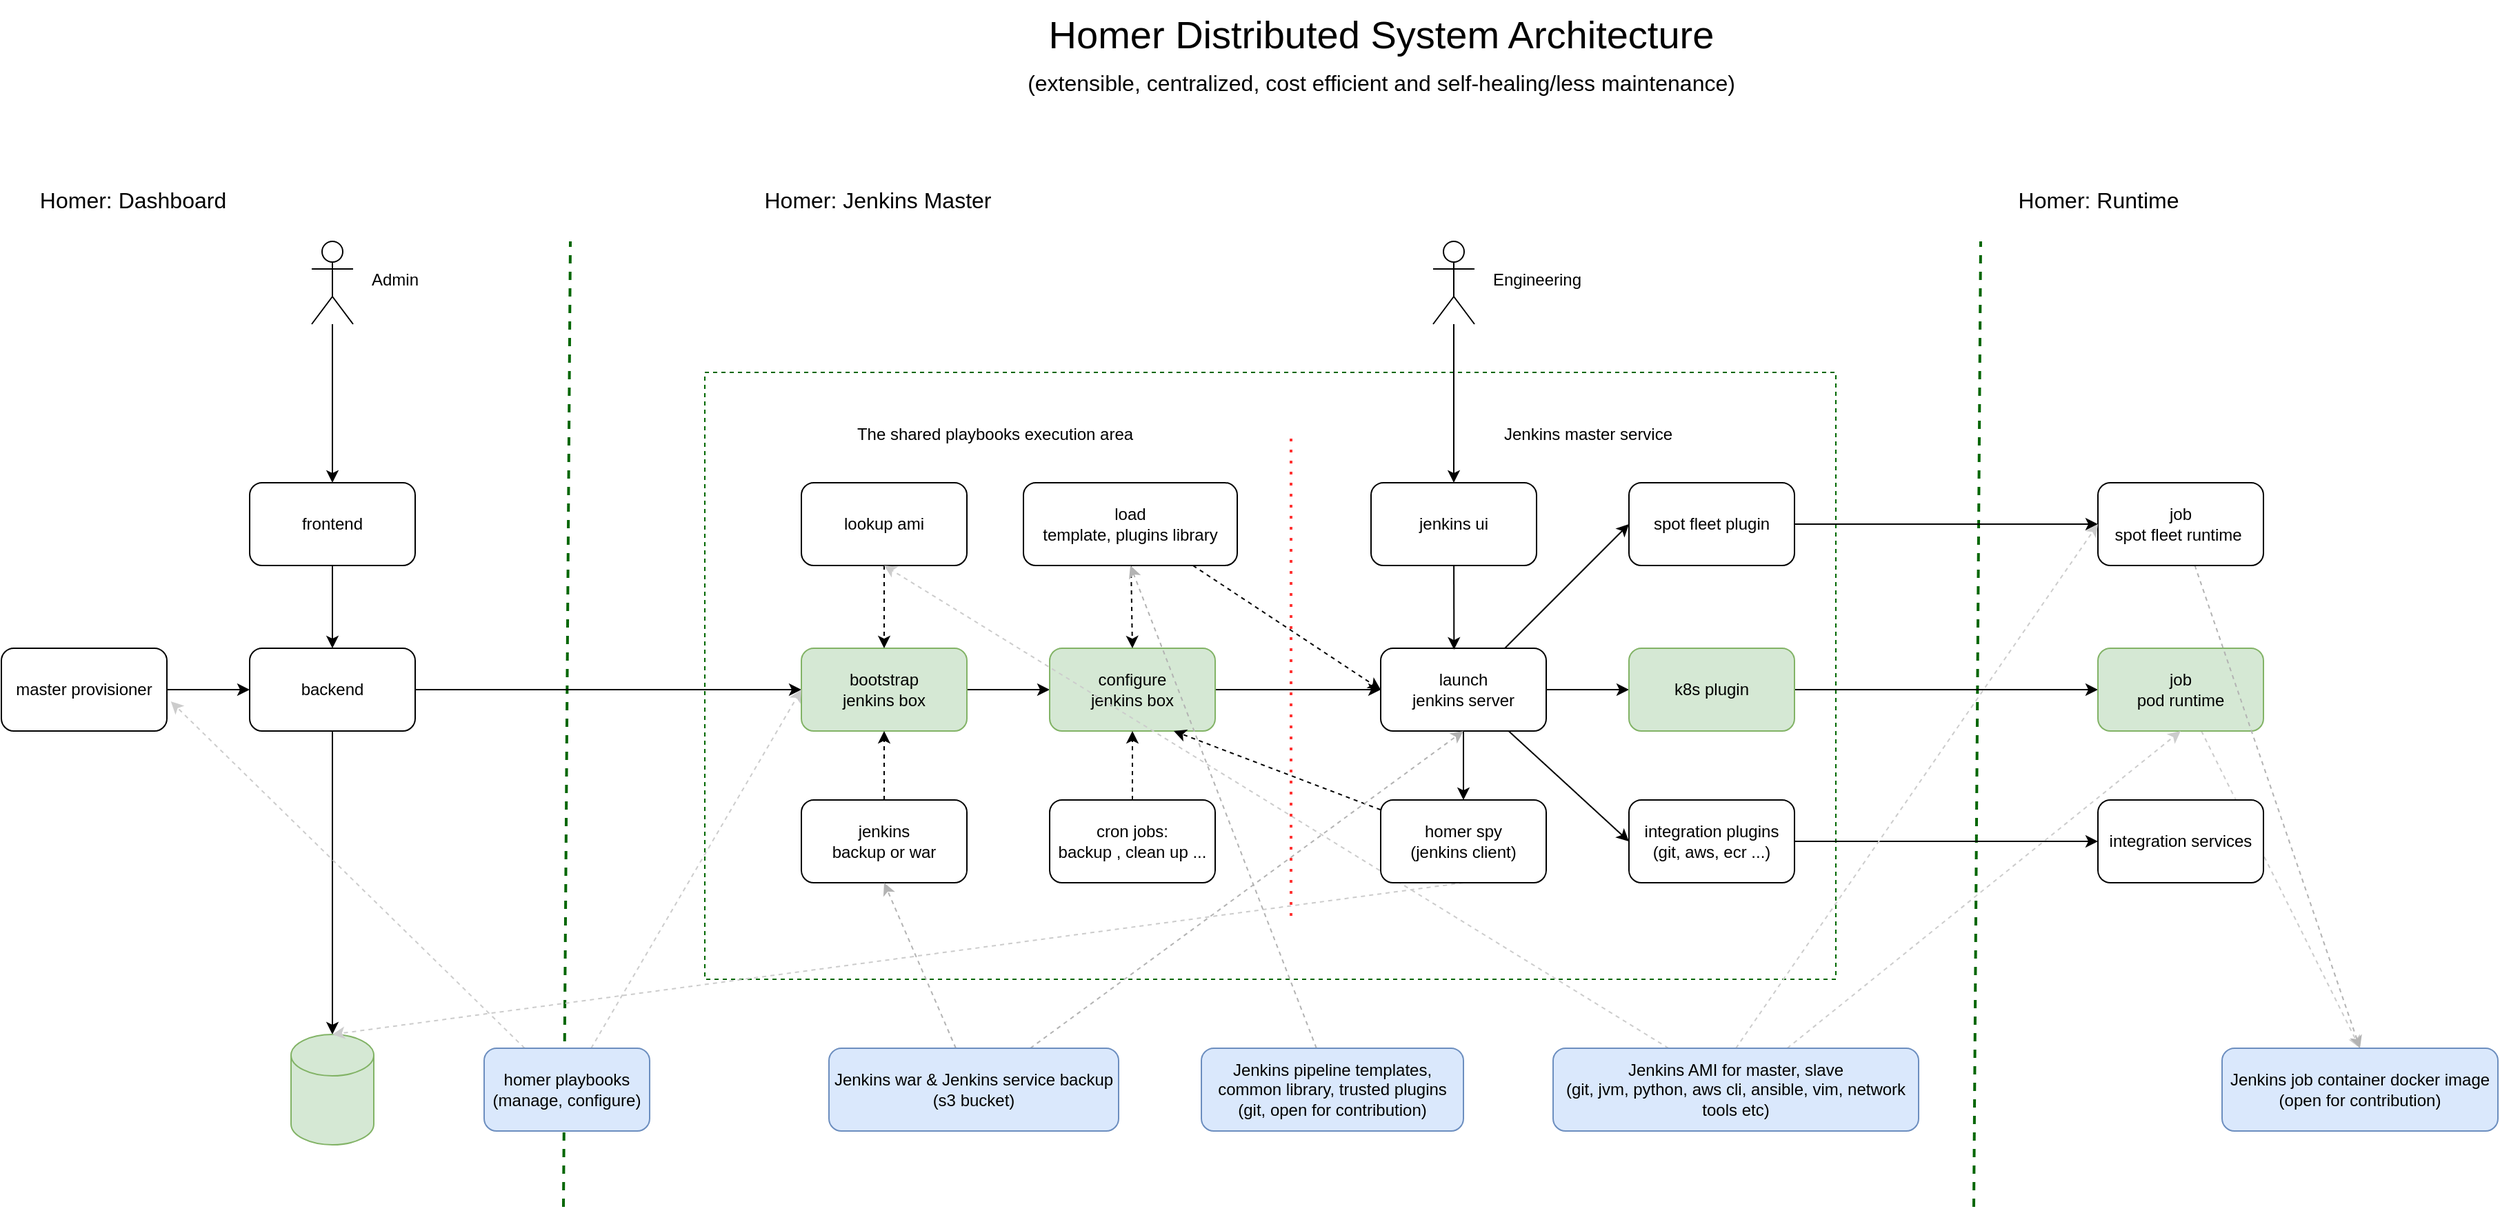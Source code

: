<mxfile version="21.2.6" type="github">
  <diagram name="Page-1" id="HMeSJkny4wYuckMMA0fv">
    <mxGraphModel dx="3533" dy="1012" grid="1" gridSize="10" guides="1" tooltips="1" connect="1" arrows="1" fold="1" page="1" pageScale="1" pageWidth="850" pageHeight="1100" math="0" shadow="0">
      <root>
        <mxCell id="0" />
        <mxCell id="1" parent="0" />
        <mxCell id="agCpb_SMPKk3TFrb06sG-95" value="" style="endArrow=none;html=1;strokeWidth=2;rounded=0;strokeColor=#006600;fontColor=#CC0000;dashed=1;" edge="1" parent="1">
          <mxGeometry width="50" height="50" relative="1" as="geometry">
            <mxPoint x="267.5" y="885" as="sourcePoint" />
            <mxPoint x="272.5" y="185" as="targetPoint" />
          </mxGeometry>
        </mxCell>
        <mxCell id="agCpb_SMPKk3TFrb06sG-60" value="" style="endArrow=none;html=1;strokeWidth=2;rounded=0;strokeColor=#006600;fontColor=#CC0000;dashed=1;" edge="1" parent="1">
          <mxGeometry width="50" height="50" relative="1" as="geometry">
            <mxPoint x="1290" y="885" as="sourcePoint" />
            <mxPoint x="1295" y="185" as="targetPoint" />
          </mxGeometry>
        </mxCell>
        <mxCell id="agCpb_SMPKk3TFrb06sG-70" value="" style="rounded=0;whiteSpace=wrap;html=1;dashed=1;strokeColor=#006600;" vertex="1" parent="1">
          <mxGeometry x="370" y="280" width="820" height="440" as="geometry" />
        </mxCell>
        <mxCell id="agCpb_SMPKk3TFrb06sG-26" style="edgeStyle=none;rounded=0;orthogonalLoop=1;jettySize=auto;html=1;" edge="1" parent="1" source="agCpb_SMPKk3TFrb06sG-1" target="agCpb_SMPKk3TFrb06sG-2">
          <mxGeometry relative="1" as="geometry" />
        </mxCell>
        <mxCell id="agCpb_SMPKk3TFrb06sG-1" value="frontend" style="rounded=1;whiteSpace=wrap;html=1;" vertex="1" parent="1">
          <mxGeometry x="40" y="360" width="120" height="60" as="geometry" />
        </mxCell>
        <mxCell id="agCpb_SMPKk3TFrb06sG-27" style="edgeStyle=none;rounded=0;orthogonalLoop=1;jettySize=auto;html=1;entryX=0.5;entryY=0;entryDx=0;entryDy=0;entryPerimeter=0;" edge="1" parent="1" source="agCpb_SMPKk3TFrb06sG-2" target="agCpb_SMPKk3TFrb06sG-3">
          <mxGeometry relative="1" as="geometry" />
        </mxCell>
        <mxCell id="agCpb_SMPKk3TFrb06sG-30" style="edgeStyle=none;rounded=0;orthogonalLoop=1;jettySize=auto;html=1;entryX=0;entryY=0.5;entryDx=0;entryDy=0;" edge="1" parent="1" source="agCpb_SMPKk3TFrb06sG-2" target="agCpb_SMPKk3TFrb06sG-7">
          <mxGeometry relative="1" as="geometry" />
        </mxCell>
        <mxCell id="agCpb_SMPKk3TFrb06sG-2" value="backend" style="rounded=1;whiteSpace=wrap;html=1;" vertex="1" parent="1">
          <mxGeometry x="40" y="480" width="120" height="60" as="geometry" />
        </mxCell>
        <mxCell id="agCpb_SMPKk3TFrb06sG-3" value="" style="shape=cylinder3;whiteSpace=wrap;html=1;boundedLbl=1;backgroundOutline=1;size=15;fillColor=#d5e8d4;strokeColor=#82b366;" vertex="1" parent="1">
          <mxGeometry x="70" y="760" width="60" height="80" as="geometry" />
        </mxCell>
        <mxCell id="agCpb_SMPKk3TFrb06sG-31" style="edgeStyle=none;rounded=0;orthogonalLoop=1;jettySize=auto;html=1;" edge="1" parent="1" source="agCpb_SMPKk3TFrb06sG-7" target="agCpb_SMPKk3TFrb06sG-8">
          <mxGeometry relative="1" as="geometry" />
        </mxCell>
        <mxCell id="agCpb_SMPKk3TFrb06sG-7" value="bootstrap &lt;br&gt;jenkins box" style="rounded=1;whiteSpace=wrap;html=1;fillColor=#d5e8d4;strokeColor=#82b366;" vertex="1" parent="1">
          <mxGeometry x="440" y="480" width="120" height="60" as="geometry" />
        </mxCell>
        <mxCell id="agCpb_SMPKk3TFrb06sG-32" style="edgeStyle=none;rounded=0;orthogonalLoop=1;jettySize=auto;html=1;entryX=0;entryY=0.5;entryDx=0;entryDy=0;" edge="1" parent="1" source="agCpb_SMPKk3TFrb06sG-8" target="agCpb_SMPKk3TFrb06sG-9">
          <mxGeometry relative="1" as="geometry" />
        </mxCell>
        <mxCell id="agCpb_SMPKk3TFrb06sG-8" value="configure &lt;br&gt;jenkins box" style="rounded=1;whiteSpace=wrap;html=1;fillColor=#d5e8d4;strokeColor=#82b366;" vertex="1" parent="1">
          <mxGeometry x="620" y="480" width="120" height="60" as="geometry" />
        </mxCell>
        <mxCell id="agCpb_SMPKk3TFrb06sG-38" style="edgeStyle=none;rounded=0;orthogonalLoop=1;jettySize=auto;html=1;entryX=0;entryY=0.5;entryDx=0;entryDy=0;" edge="1" parent="1" source="agCpb_SMPKk3TFrb06sG-9" target="agCpb_SMPKk3TFrb06sG-21">
          <mxGeometry relative="1" as="geometry" />
        </mxCell>
        <mxCell id="agCpb_SMPKk3TFrb06sG-47" style="edgeStyle=none;rounded=0;orthogonalLoop=1;jettySize=auto;html=1;entryX=0;entryY=0.5;entryDx=0;entryDy=0;" edge="1" parent="1" source="agCpb_SMPKk3TFrb06sG-9" target="agCpb_SMPKk3TFrb06sG-20">
          <mxGeometry relative="1" as="geometry" />
        </mxCell>
        <mxCell id="agCpb_SMPKk3TFrb06sG-48" style="edgeStyle=none;rounded=0;orthogonalLoop=1;jettySize=auto;html=1;entryX=0;entryY=0.5;entryDx=0;entryDy=0;" edge="1" parent="1" source="agCpb_SMPKk3TFrb06sG-9" target="agCpb_SMPKk3TFrb06sG-22">
          <mxGeometry relative="1" as="geometry" />
        </mxCell>
        <mxCell id="agCpb_SMPKk3TFrb06sG-66" style="edgeStyle=none;rounded=0;orthogonalLoop=1;jettySize=auto;html=1;" edge="1" parent="1" source="agCpb_SMPKk3TFrb06sG-9" target="agCpb_SMPKk3TFrb06sG-64">
          <mxGeometry relative="1" as="geometry" />
        </mxCell>
        <mxCell id="agCpb_SMPKk3TFrb06sG-9" value="launch &lt;br&gt;jenkins server" style="rounded=1;whiteSpace=wrap;html=1;" vertex="1" parent="1">
          <mxGeometry x="860" y="480" width="120" height="60" as="geometry" />
        </mxCell>
        <mxCell id="agCpb_SMPKk3TFrb06sG-36" style="edgeStyle=none;rounded=0;orthogonalLoop=1;jettySize=auto;html=1;entryX=0.5;entryY=1;entryDx=0;entryDy=0;dashed=1;" edge="1" parent="1" source="agCpb_SMPKk3TFrb06sG-10" target="agCpb_SMPKk3TFrb06sG-8">
          <mxGeometry relative="1" as="geometry" />
        </mxCell>
        <mxCell id="agCpb_SMPKk3TFrb06sG-10" value="cron jobs: &lt;br&gt;backup , clean up ..." style="rounded=1;whiteSpace=wrap;html=1;" vertex="1" parent="1">
          <mxGeometry x="620" y="590" width="120" height="60" as="geometry" />
        </mxCell>
        <mxCell id="agCpb_SMPKk3TFrb06sG-35" style="edgeStyle=none;rounded=0;orthogonalLoop=1;jettySize=auto;html=1;entryX=0.5;entryY=0;entryDx=0;entryDy=0;dashed=1;" edge="1" parent="1" source="agCpb_SMPKk3TFrb06sG-11" target="agCpb_SMPKk3TFrb06sG-8">
          <mxGeometry relative="1" as="geometry" />
        </mxCell>
        <mxCell id="agCpb_SMPKk3TFrb06sG-44" style="edgeStyle=none;rounded=0;orthogonalLoop=1;jettySize=auto;html=1;entryX=0;entryY=0.5;entryDx=0;entryDy=0;dashed=1;" edge="1" parent="1" source="agCpb_SMPKk3TFrb06sG-11" target="agCpb_SMPKk3TFrb06sG-9">
          <mxGeometry relative="1" as="geometry" />
        </mxCell>
        <mxCell id="agCpb_SMPKk3TFrb06sG-11" value="load &lt;br&gt;template, plugins library" style="rounded=1;whiteSpace=wrap;html=1;" vertex="1" parent="1">
          <mxGeometry x="601" y="360" width="155" height="60" as="geometry" />
        </mxCell>
        <mxCell id="agCpb_SMPKk3TFrb06sG-33" style="edgeStyle=none;rounded=0;orthogonalLoop=1;jettySize=auto;html=1;entryX=0.5;entryY=0;entryDx=0;entryDy=0;dashed=1;" edge="1" parent="1" source="agCpb_SMPKk3TFrb06sG-12" target="agCpb_SMPKk3TFrb06sG-7">
          <mxGeometry relative="1" as="geometry" />
        </mxCell>
        <mxCell id="agCpb_SMPKk3TFrb06sG-12" value="lookup ami" style="rounded=1;whiteSpace=wrap;html=1;" vertex="1" parent="1">
          <mxGeometry x="440" y="360" width="120" height="60" as="geometry" />
        </mxCell>
        <mxCell id="agCpb_SMPKk3TFrb06sG-34" style="edgeStyle=none;rounded=0;orthogonalLoop=1;jettySize=auto;html=1;entryX=0.5;entryY=1;entryDx=0;entryDy=0;dashed=1;" edge="1" parent="1" source="agCpb_SMPKk3TFrb06sG-13" target="agCpb_SMPKk3TFrb06sG-7">
          <mxGeometry relative="1" as="geometry" />
        </mxCell>
        <mxCell id="agCpb_SMPKk3TFrb06sG-13" value="jenkins &lt;br&gt;backup or war" style="rounded=1;whiteSpace=wrap;html=1;" vertex="1" parent="1">
          <mxGeometry x="440" y="590" width="120" height="60" as="geometry" />
        </mxCell>
        <mxCell id="agCpb_SMPKk3TFrb06sG-28" style="edgeStyle=none;rounded=0;orthogonalLoop=1;jettySize=auto;html=1;entryX=1.024;entryY=0.642;entryDx=0;entryDy=0;dashed=1;strokeColor=#CCCCCC;entryPerimeter=0;" edge="1" parent="1" source="agCpb_SMPKk3TFrb06sG-19" target="agCpb_SMPKk3TFrb06sG-93">
          <mxGeometry relative="1" as="geometry" />
        </mxCell>
        <mxCell id="agCpb_SMPKk3TFrb06sG-29" style="edgeStyle=none;rounded=0;orthogonalLoop=1;jettySize=auto;html=1;entryX=0;entryY=0.5;entryDx=0;entryDy=0;dashed=1;strokeColor=#CCCCCC;" edge="1" parent="1" source="agCpb_SMPKk3TFrb06sG-19" target="agCpb_SMPKk3TFrb06sG-7">
          <mxGeometry relative="1" as="geometry" />
        </mxCell>
        <mxCell id="agCpb_SMPKk3TFrb06sG-46" style="edgeStyle=none;rounded=0;orthogonalLoop=1;jettySize=auto;html=1;" edge="1" parent="1" source="agCpb_SMPKk3TFrb06sG-20" target="agCpb_SMPKk3TFrb06sG-25">
          <mxGeometry relative="1" as="geometry" />
        </mxCell>
        <mxCell id="agCpb_SMPKk3TFrb06sG-20" value="integration plugins&lt;br&gt;(git, aws, ecr ...)" style="rounded=1;whiteSpace=wrap;html=1;" vertex="1" parent="1">
          <mxGeometry x="1040" y="590" width="120" height="60" as="geometry" />
        </mxCell>
        <mxCell id="agCpb_SMPKk3TFrb06sG-41" style="edgeStyle=none;rounded=0;orthogonalLoop=1;jettySize=auto;html=1;entryX=0;entryY=0.5;entryDx=0;entryDy=0;" edge="1" parent="1" source="agCpb_SMPKk3TFrb06sG-21" target="agCpb_SMPKk3TFrb06sG-23">
          <mxGeometry relative="1" as="geometry" />
        </mxCell>
        <mxCell id="agCpb_SMPKk3TFrb06sG-21" value="k8s plugin" style="rounded=1;whiteSpace=wrap;html=1;fillColor=#d5e8d4;strokeColor=#82b366;" vertex="1" parent="1">
          <mxGeometry x="1040" y="480" width="120" height="60" as="geometry" />
        </mxCell>
        <mxCell id="agCpb_SMPKk3TFrb06sG-49" style="edgeStyle=none;rounded=0;orthogonalLoop=1;jettySize=auto;html=1;entryX=0;entryY=0.5;entryDx=0;entryDy=0;" edge="1" parent="1" source="agCpb_SMPKk3TFrb06sG-22" target="agCpb_SMPKk3TFrb06sG-24">
          <mxGeometry relative="1" as="geometry" />
        </mxCell>
        <mxCell id="agCpb_SMPKk3TFrb06sG-22" value="spot fleet plugin" style="rounded=1;whiteSpace=wrap;html=1;" vertex="1" parent="1">
          <mxGeometry x="1040" y="360" width="120" height="60" as="geometry" />
        </mxCell>
        <mxCell id="agCpb_SMPKk3TFrb06sG-54" style="edgeStyle=none;rounded=0;orthogonalLoop=1;jettySize=auto;html=1;entryX=0.5;entryY=0;entryDx=0;entryDy=0;dashed=1;strokeColor=#CCCCCC;" edge="1" parent="1" source="agCpb_SMPKk3TFrb06sG-23" target="agCpb_SMPKk3TFrb06sG-53">
          <mxGeometry relative="1" as="geometry" />
        </mxCell>
        <mxCell id="agCpb_SMPKk3TFrb06sG-23" value="job&lt;br&gt;pod runtime" style="rounded=1;whiteSpace=wrap;html=1;fillColor=#d5e8d4;strokeColor=#82b366;" vertex="1" parent="1">
          <mxGeometry x="1380" y="480" width="120" height="60" as="geometry" />
        </mxCell>
        <mxCell id="agCpb_SMPKk3TFrb06sG-77" style="edgeStyle=none;rounded=0;orthogonalLoop=1;jettySize=auto;html=1;entryX=0.5;entryY=0;entryDx=0;entryDy=0;dashed=1;strokeColor=#B3B3B3;" edge="1" parent="1" source="agCpb_SMPKk3TFrb06sG-24" target="agCpb_SMPKk3TFrb06sG-53">
          <mxGeometry relative="1" as="geometry" />
        </mxCell>
        <mxCell id="agCpb_SMPKk3TFrb06sG-24" value="job &lt;br&gt;spot fleet runtime&amp;nbsp;" style="rounded=1;whiteSpace=wrap;html=1;" vertex="1" parent="1">
          <mxGeometry x="1380" y="360" width="120" height="60" as="geometry" />
        </mxCell>
        <mxCell id="agCpb_SMPKk3TFrb06sG-25" value="integration services" style="rounded=1;whiteSpace=wrap;html=1;" vertex="1" parent="1">
          <mxGeometry x="1380" y="590" width="120" height="60" as="geometry" />
        </mxCell>
        <mxCell id="agCpb_SMPKk3TFrb06sG-45" style="edgeStyle=none;rounded=0;orthogonalLoop=1;jettySize=auto;html=1;entryX=0.443;entryY=0.017;entryDx=0;entryDy=0;entryPerimeter=0;" edge="1" parent="1" source="agCpb_SMPKk3TFrb06sG-43" target="agCpb_SMPKk3TFrb06sG-9">
          <mxGeometry relative="1" as="geometry" />
        </mxCell>
        <mxCell id="agCpb_SMPKk3TFrb06sG-43" value="jenkins ui" style="rounded=1;whiteSpace=wrap;html=1;" vertex="1" parent="1">
          <mxGeometry x="853" y="360" width="120" height="60" as="geometry" />
        </mxCell>
        <mxCell id="agCpb_SMPKk3TFrb06sG-51" style="edgeStyle=none;rounded=0;orthogonalLoop=1;jettySize=auto;html=1;entryX=0.5;entryY=1;entryDx=0;entryDy=0;dashed=1;strokeColor=#CCCCCC;" edge="1" parent="1" source="agCpb_SMPKk3TFrb06sG-50" target="agCpb_SMPKk3TFrb06sG-12">
          <mxGeometry relative="1" as="geometry" />
        </mxCell>
        <mxCell id="agCpb_SMPKk3TFrb06sG-52" style="edgeStyle=none;rounded=0;orthogonalLoop=1;jettySize=auto;html=1;entryX=0;entryY=0.5;entryDx=0;entryDy=0;exitX=0.5;exitY=0;exitDx=0;exitDy=0;dashed=1;strokeColor=#CCCCCC;" edge="1" parent="1" source="agCpb_SMPKk3TFrb06sG-50" target="agCpb_SMPKk3TFrb06sG-24">
          <mxGeometry relative="1" as="geometry" />
        </mxCell>
        <mxCell id="agCpb_SMPKk3TFrb06sG-89" style="edgeStyle=none;rounded=0;orthogonalLoop=1;jettySize=auto;html=1;entryX=0.5;entryY=1;entryDx=0;entryDy=0;dashed=1;strokeColor=#CCCCCC;" edge="1" parent="1" source="agCpb_SMPKk3TFrb06sG-50" target="agCpb_SMPKk3TFrb06sG-23">
          <mxGeometry relative="1" as="geometry" />
        </mxCell>
        <mxCell id="agCpb_SMPKk3TFrb06sG-50" value="Jenkins AMI for master, slave&lt;br&gt;(git, jvm, python, aws cli, ansible, vim, network tools etc)" style="rounded=1;whiteSpace=wrap;html=1;fillColor=#dae8fc;strokeColor=#6c8ebf;" vertex="1" parent="1">
          <mxGeometry x="985" y="770" width="265" height="60" as="geometry" />
        </mxCell>
        <mxCell id="agCpb_SMPKk3TFrb06sG-53" value="Jenkins job container docker image (open for contribution)" style="rounded=1;whiteSpace=wrap;html=1;fillColor=#dae8fc;strokeColor=#6c8ebf;" vertex="1" parent="1">
          <mxGeometry x="1470" y="770" width="200" height="60" as="geometry" />
        </mxCell>
        <mxCell id="agCpb_SMPKk3TFrb06sG-58" style="edgeStyle=none;rounded=0;orthogonalLoop=1;jettySize=auto;html=1;entryX=0.5;entryY=0;entryDx=0;entryDy=0;" edge="1" parent="1" source="agCpb_SMPKk3TFrb06sG-55" target="agCpb_SMPKk3TFrb06sG-1">
          <mxGeometry relative="1" as="geometry" />
        </mxCell>
        <mxCell id="agCpb_SMPKk3TFrb06sG-55" value="" style="shape=umlActor;verticalLabelPosition=bottom;verticalAlign=top;html=1;outlineConnect=0;" vertex="1" parent="1">
          <mxGeometry x="85" y="185" width="30" height="60" as="geometry" />
        </mxCell>
        <mxCell id="agCpb_SMPKk3TFrb06sG-57" style="edgeStyle=none;rounded=0;orthogonalLoop=1;jettySize=auto;html=1;entryX=0.5;entryY=0;entryDx=0;entryDy=0;" edge="1" parent="1" source="agCpb_SMPKk3TFrb06sG-56" target="agCpb_SMPKk3TFrb06sG-43">
          <mxGeometry relative="1" as="geometry" />
        </mxCell>
        <mxCell id="agCpb_SMPKk3TFrb06sG-56" value="" style="shape=umlActor;verticalLabelPosition=bottom;verticalAlign=top;html=1;outlineConnect=0;" vertex="1" parent="1">
          <mxGeometry x="898" y="185" width="30" height="60" as="geometry" />
        </mxCell>
        <mxCell id="agCpb_SMPKk3TFrb06sG-61" value="Jenkins master service" style="text;html=1;align=center;verticalAlign=middle;resizable=0;points=[];autosize=1;strokeColor=none;fillColor=none;" vertex="1" parent="1">
          <mxGeometry x="935" y="310" width="150" height="30" as="geometry" />
        </mxCell>
        <mxCell id="agCpb_SMPKk3TFrb06sG-62" value="Homer: Runtime" style="text;html=1;align=center;verticalAlign=middle;resizable=0;points=[];autosize=1;strokeColor=none;fillColor=none;fontSize=16;" vertex="1" parent="1">
          <mxGeometry x="1310" y="140" width="140" height="30" as="geometry" />
        </mxCell>
        <mxCell id="agCpb_SMPKk3TFrb06sG-63" value="Homer: Dashboard" style="text;html=1;align=center;verticalAlign=middle;resizable=0;points=[];autosize=1;strokeColor=none;fillColor=none;fontSize=16;" vertex="1" parent="1">
          <mxGeometry x="-125" y="140" width="160" height="30" as="geometry" />
        </mxCell>
        <mxCell id="agCpb_SMPKk3TFrb06sG-67" style="edgeStyle=none;rounded=0;orthogonalLoop=1;jettySize=auto;html=1;entryX=0.5;entryY=0;entryDx=0;entryDy=0;entryPerimeter=0;exitX=0.5;exitY=1;exitDx=0;exitDy=0;dashed=1;strokeColor=#CCCCCC;" edge="1" parent="1" source="agCpb_SMPKk3TFrb06sG-64" target="agCpb_SMPKk3TFrb06sG-3">
          <mxGeometry relative="1" as="geometry" />
        </mxCell>
        <mxCell id="agCpb_SMPKk3TFrb06sG-90" style="edgeStyle=none;rounded=0;orthogonalLoop=1;jettySize=auto;html=1;entryX=0.75;entryY=1;entryDx=0;entryDy=0;dashed=1;" edge="1" parent="1" source="agCpb_SMPKk3TFrb06sG-64" target="agCpb_SMPKk3TFrb06sG-8">
          <mxGeometry relative="1" as="geometry" />
        </mxCell>
        <mxCell id="agCpb_SMPKk3TFrb06sG-64" value="homer spy&lt;br&gt;(jenkins client)" style="rounded=1;whiteSpace=wrap;html=1;" vertex="1" parent="1">
          <mxGeometry x="860" y="590" width="120" height="60" as="geometry" />
        </mxCell>
        <mxCell id="agCpb_SMPKk3TFrb06sG-68" value="" style="endArrow=none;dashed=1;html=1;dashPattern=1 3;strokeWidth=2;rounded=0;strokeColor=#FF3333;" edge="1" parent="1">
          <mxGeometry width="50" height="50" relative="1" as="geometry">
            <mxPoint x="795" y="674" as="sourcePoint" />
            <mxPoint x="795" y="324" as="targetPoint" />
          </mxGeometry>
        </mxCell>
        <mxCell id="agCpb_SMPKk3TFrb06sG-69" value="The shared playbooks execution area" style="text;html=1;align=center;verticalAlign=middle;resizable=0;points=[];autosize=1;strokeColor=none;fillColor=none;" vertex="1" parent="1">
          <mxGeometry x="470" y="310" width="220" height="30" as="geometry" />
        </mxCell>
        <mxCell id="agCpb_SMPKk3TFrb06sG-71" value="Engineering" style="text;html=1;align=center;verticalAlign=middle;resizable=0;points=[];autosize=1;strokeColor=none;fillColor=none;" vertex="1" parent="1">
          <mxGeometry x="928" y="198" width="90" height="30" as="geometry" />
        </mxCell>
        <mxCell id="agCpb_SMPKk3TFrb06sG-73" value="Homer: Jenkins Master" style="text;html=1;align=center;verticalAlign=middle;resizable=0;points=[];autosize=1;strokeColor=none;fillColor=none;fontSize=16;" vertex="1" parent="1">
          <mxGeometry x="400" y="140" width="190" height="30" as="geometry" />
        </mxCell>
        <mxCell id="agCpb_SMPKk3TFrb06sG-74" value="&lt;font style=&quot;font-size: 28px;&quot;&gt;Homer Distributed System Architecture &lt;br&gt;&lt;/font&gt;&lt;font style=&quot;font-size: 16px;&quot;&gt;(extensible, centralized, cost efficient and self-healing/less maintenance)&lt;/font&gt;" style="text;html=1;align=center;verticalAlign=middle;resizable=0;points=[];autosize=1;strokeColor=none;fillColor=none;fontSize=25;" vertex="1" parent="1">
          <mxGeometry x="590" y="10" width="540" height="80" as="geometry" />
        </mxCell>
        <mxCell id="agCpb_SMPKk3TFrb06sG-81" style="edgeStyle=none;rounded=0;orthogonalLoop=1;jettySize=auto;html=1;entryX=0.5;entryY=1;entryDx=0;entryDy=0;dashed=1;strokeColor=#B3B3B3;" edge="1" parent="1" source="agCpb_SMPKk3TFrb06sG-78" target="agCpb_SMPKk3TFrb06sG-13">
          <mxGeometry relative="1" as="geometry" />
        </mxCell>
        <mxCell id="agCpb_SMPKk3TFrb06sG-82" style="edgeStyle=none;rounded=0;orthogonalLoop=1;jettySize=auto;html=1;entryX=0.5;entryY=1;entryDx=0;entryDy=0;dashed=1;strokeColor=#B3B3B3;" edge="1" parent="1" source="agCpb_SMPKk3TFrb06sG-78" target="agCpb_SMPKk3TFrb06sG-9">
          <mxGeometry relative="1" as="geometry" />
        </mxCell>
        <mxCell id="agCpb_SMPKk3TFrb06sG-78" value="Jenkins war &amp;amp; Jenkins service backup&lt;br&gt;(s3 bucket)" style="rounded=1;whiteSpace=wrap;html=1;fillColor=#dae8fc;strokeColor=#6c8ebf;" vertex="1" parent="1">
          <mxGeometry x="460" y="770" width="210" height="60" as="geometry" />
        </mxCell>
        <mxCell id="agCpb_SMPKk3TFrb06sG-19" value="homer playbooks&lt;br&gt;(manage, configure)" style="rounded=1;whiteSpace=wrap;html=1;fillColor=#dae8fc;strokeColor=#6c8ebf;" vertex="1" parent="1">
          <mxGeometry x="210" y="770" width="120" height="60" as="geometry" />
        </mxCell>
        <mxCell id="agCpb_SMPKk3TFrb06sG-86" style="edgeStyle=none;rounded=0;orthogonalLoop=1;jettySize=auto;html=1;entryX=0.5;entryY=1;entryDx=0;entryDy=0;dashed=1;strokeColor=#B3B3B3;" edge="1" parent="1" source="agCpb_SMPKk3TFrb06sG-84" target="agCpb_SMPKk3TFrb06sG-11">
          <mxGeometry relative="1" as="geometry" />
        </mxCell>
        <mxCell id="agCpb_SMPKk3TFrb06sG-84" value="Jenkins pipeline templates, common library, trusted plugins&lt;br&gt;(git, open for contribution)" style="rounded=1;whiteSpace=wrap;html=1;fillColor=#dae8fc;strokeColor=#6c8ebf;" vertex="1" parent="1">
          <mxGeometry x="730" y="770" width="190" height="60" as="geometry" />
        </mxCell>
        <mxCell id="agCpb_SMPKk3TFrb06sG-91" value="Admin" style="text;html=1;align=center;verticalAlign=middle;resizable=0;points=[];autosize=1;strokeColor=none;fillColor=none;" vertex="1" parent="1">
          <mxGeometry x="115" y="198" width="60" height="30" as="geometry" />
        </mxCell>
        <mxCell id="agCpb_SMPKk3TFrb06sG-94" style="edgeStyle=none;rounded=0;orthogonalLoop=1;jettySize=auto;html=1;entryX=0;entryY=0.5;entryDx=0;entryDy=0;" edge="1" parent="1" source="agCpb_SMPKk3TFrb06sG-93" target="agCpb_SMPKk3TFrb06sG-2">
          <mxGeometry relative="1" as="geometry" />
        </mxCell>
        <mxCell id="agCpb_SMPKk3TFrb06sG-93" value="master provisioner" style="rounded=1;whiteSpace=wrap;html=1;" vertex="1" parent="1">
          <mxGeometry x="-140" y="480" width="120" height="60" as="geometry" />
        </mxCell>
      </root>
    </mxGraphModel>
  </diagram>
</mxfile>
